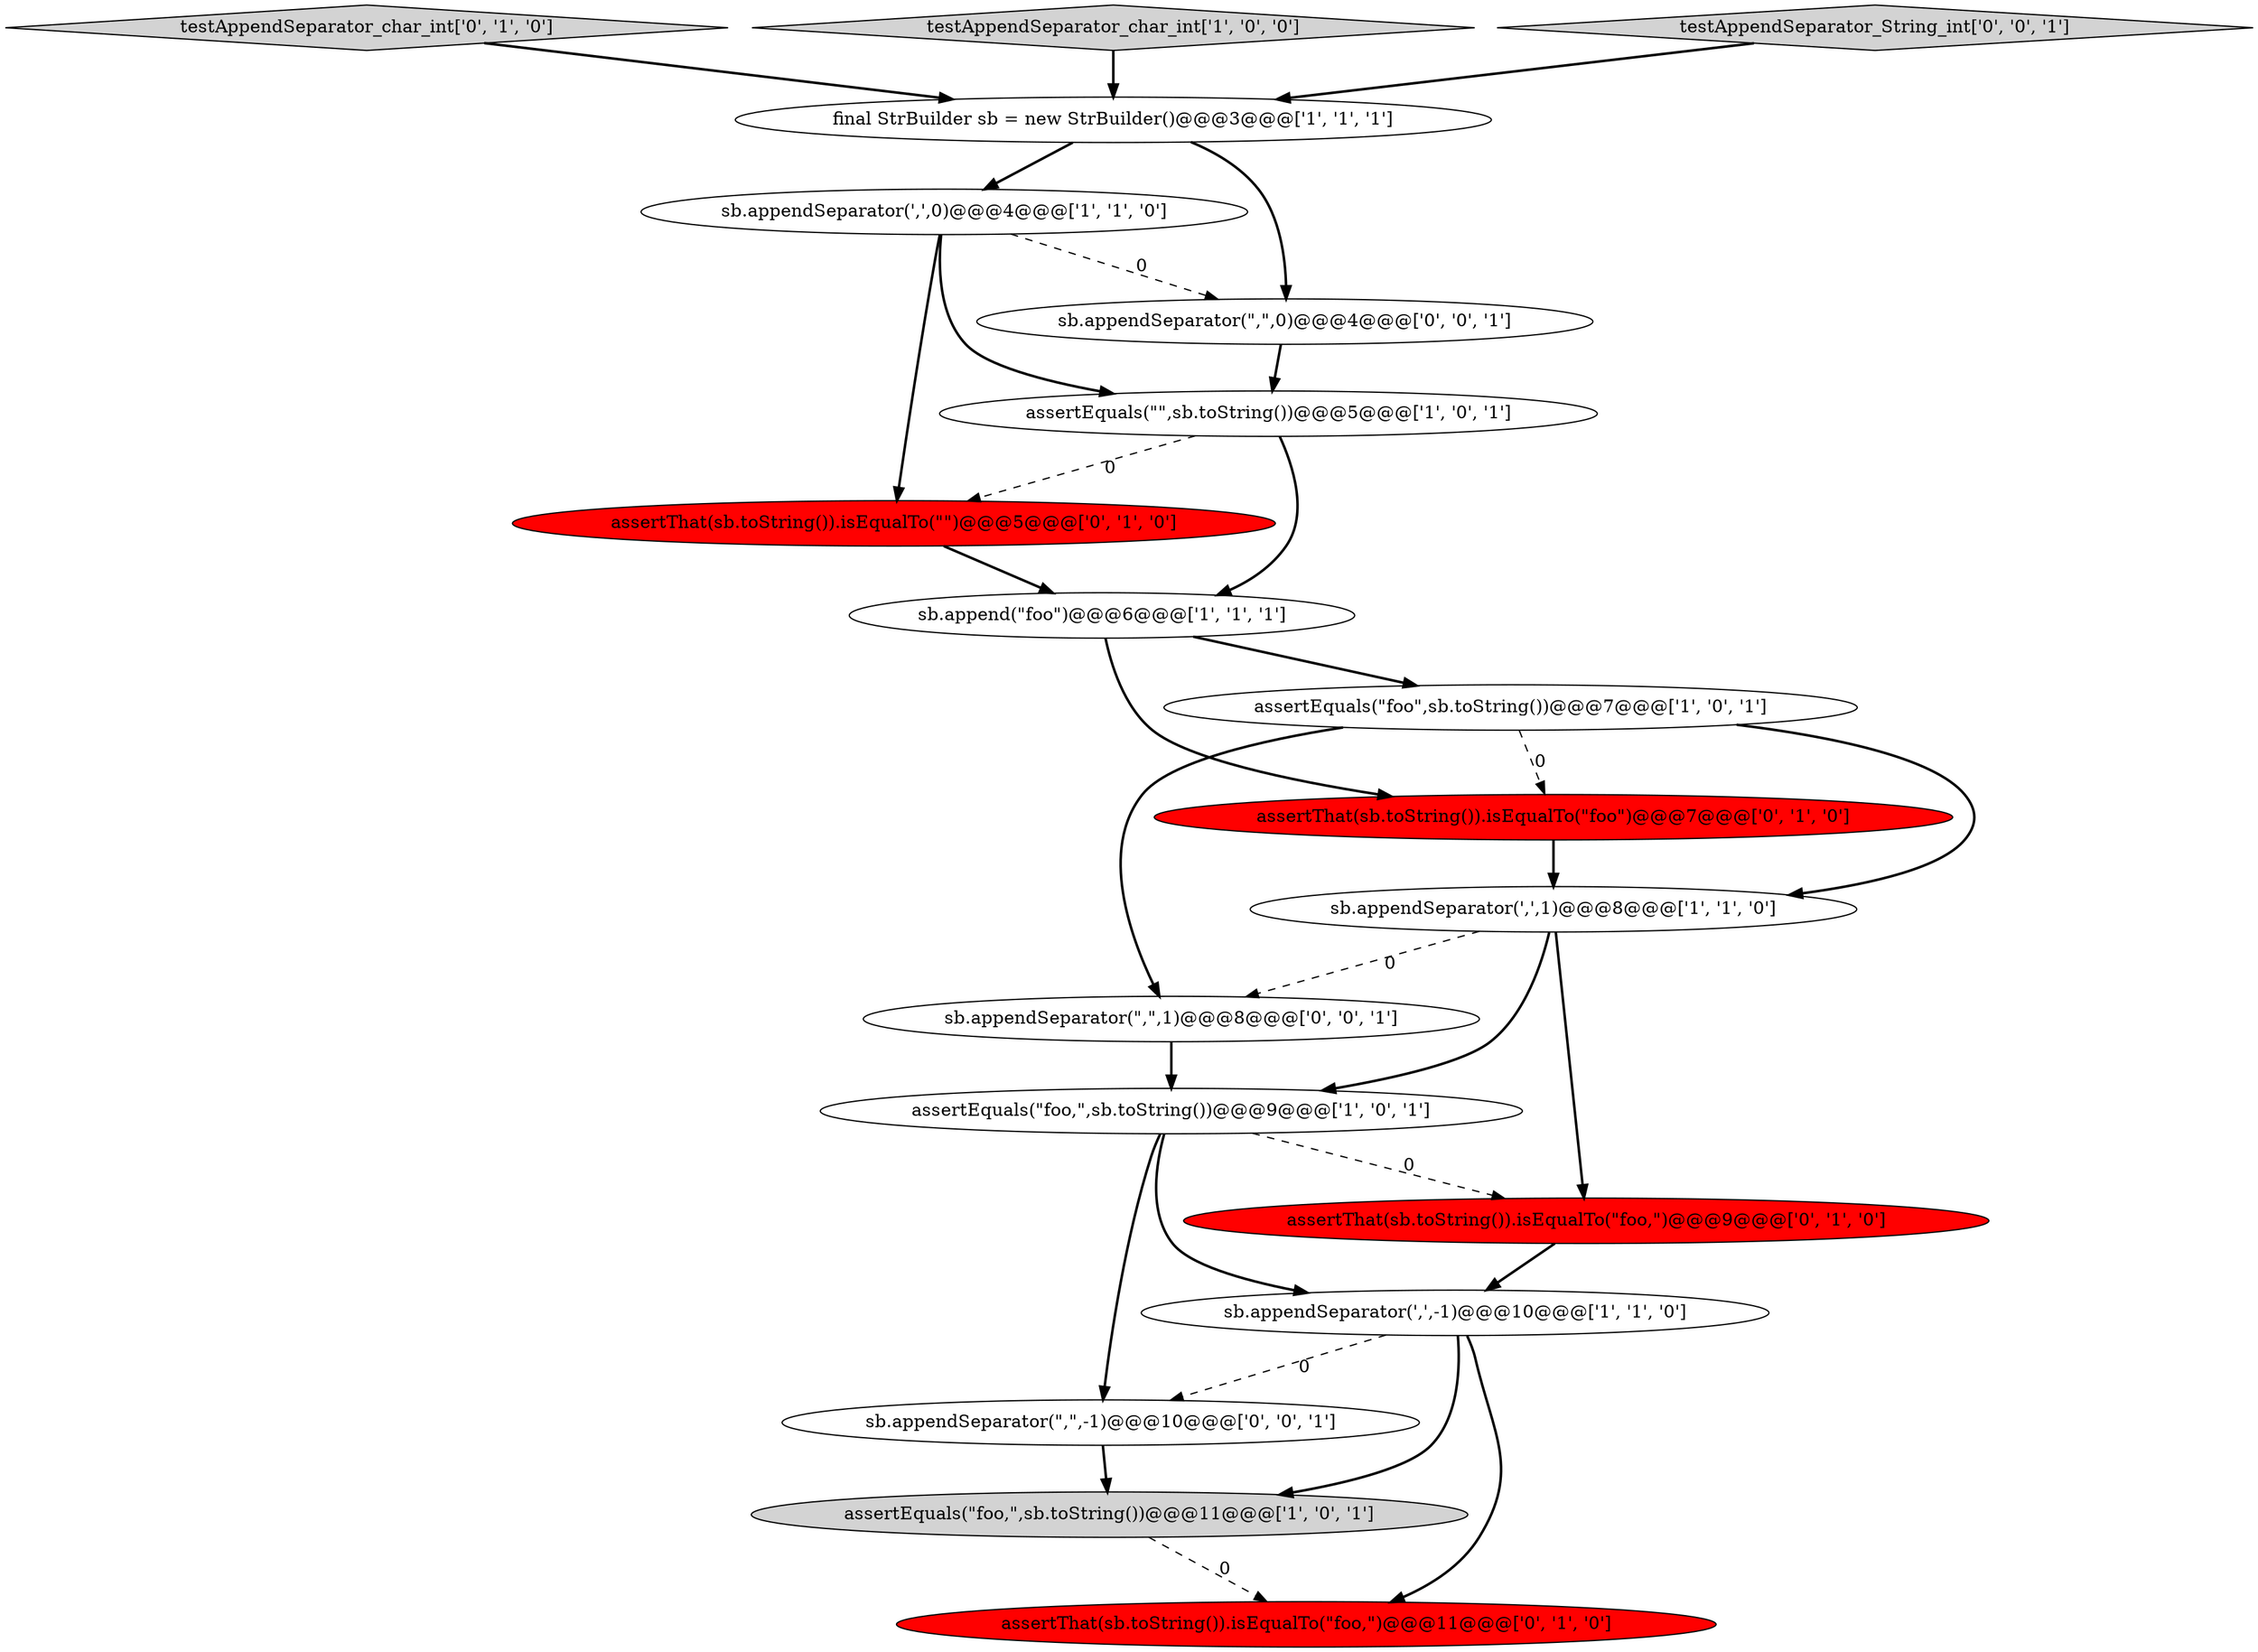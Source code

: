 digraph {
6 [style = filled, label = "assertEquals(\"foo,\",sb.toString())@@@11@@@['1', '0', '1']", fillcolor = lightgray, shape = ellipse image = "AAA0AAABBB1BBB"];
13 [style = filled, label = "assertThat(sb.toString()).isEqualTo(\"foo,\")@@@9@@@['0', '1', '0']", fillcolor = red, shape = ellipse image = "AAA1AAABBB2BBB"];
10 [style = filled, label = "assertThat(sb.toString()).isEqualTo(\"\")@@@5@@@['0', '1', '0']", fillcolor = red, shape = ellipse image = "AAA1AAABBB2BBB"];
14 [style = filled, label = "testAppendSeparator_char_int['0', '1', '0']", fillcolor = lightgray, shape = diamond image = "AAA0AAABBB2BBB"];
2 [style = filled, label = "testAppendSeparator_char_int['1', '0', '0']", fillcolor = lightgray, shape = diamond image = "AAA0AAABBB1BBB"];
7 [style = filled, label = "assertEquals(\"foo,\",sb.toString())@@@9@@@['1', '0', '1']", fillcolor = white, shape = ellipse image = "AAA0AAABBB1BBB"];
16 [style = filled, label = "sb.appendSeparator(\",\",-1)@@@10@@@['0', '0', '1']", fillcolor = white, shape = ellipse image = "AAA0AAABBB3BBB"];
15 [style = filled, label = "sb.appendSeparator(\",\",0)@@@4@@@['0', '0', '1']", fillcolor = white, shape = ellipse image = "AAA0AAABBB3BBB"];
8 [style = filled, label = "assertEquals(\"\",sb.toString())@@@5@@@['1', '0', '1']", fillcolor = white, shape = ellipse image = "AAA0AAABBB1BBB"];
11 [style = filled, label = "assertThat(sb.toString()).isEqualTo(\"foo,\")@@@11@@@['0', '1', '0']", fillcolor = red, shape = ellipse image = "AAA1AAABBB2BBB"];
5 [style = filled, label = "sb.appendSeparator(',',-1)@@@10@@@['1', '1', '0']", fillcolor = white, shape = ellipse image = "AAA0AAABBB1BBB"];
1 [style = filled, label = "assertEquals(\"foo\",sb.toString())@@@7@@@['1', '0', '1']", fillcolor = white, shape = ellipse image = "AAA0AAABBB1BBB"];
12 [style = filled, label = "assertThat(sb.toString()).isEqualTo(\"foo\")@@@7@@@['0', '1', '0']", fillcolor = red, shape = ellipse image = "AAA1AAABBB2BBB"];
0 [style = filled, label = "final StrBuilder sb = new StrBuilder()@@@3@@@['1', '1', '1']", fillcolor = white, shape = ellipse image = "AAA0AAABBB1BBB"];
4 [style = filled, label = "sb.appendSeparator(',',1)@@@8@@@['1', '1', '0']", fillcolor = white, shape = ellipse image = "AAA0AAABBB1BBB"];
9 [style = filled, label = "sb.appendSeparator(',',0)@@@4@@@['1', '1', '0']", fillcolor = white, shape = ellipse image = "AAA0AAABBB1BBB"];
18 [style = filled, label = "testAppendSeparator_String_int['0', '0', '1']", fillcolor = lightgray, shape = diamond image = "AAA0AAABBB3BBB"];
17 [style = filled, label = "sb.appendSeparator(\",\",1)@@@8@@@['0', '0', '1']", fillcolor = white, shape = ellipse image = "AAA0AAABBB3BBB"];
3 [style = filled, label = "sb.append(\"foo\")@@@6@@@['1', '1', '1']", fillcolor = white, shape = ellipse image = "AAA0AAABBB1BBB"];
1->4 [style = bold, label=""];
0->9 [style = bold, label=""];
8->10 [style = dashed, label="0"];
3->1 [style = bold, label=""];
4->17 [style = dashed, label="0"];
16->6 [style = bold, label=""];
4->13 [style = bold, label=""];
8->3 [style = bold, label=""];
6->11 [style = dashed, label="0"];
10->3 [style = bold, label=""];
9->10 [style = bold, label=""];
3->12 [style = bold, label=""];
9->8 [style = bold, label=""];
0->15 [style = bold, label=""];
4->7 [style = bold, label=""];
1->17 [style = bold, label=""];
17->7 [style = bold, label=""];
5->16 [style = dashed, label="0"];
1->12 [style = dashed, label="0"];
7->5 [style = bold, label=""];
2->0 [style = bold, label=""];
5->6 [style = bold, label=""];
14->0 [style = bold, label=""];
12->4 [style = bold, label=""];
7->16 [style = bold, label=""];
7->13 [style = dashed, label="0"];
13->5 [style = bold, label=""];
5->11 [style = bold, label=""];
15->8 [style = bold, label=""];
18->0 [style = bold, label=""];
9->15 [style = dashed, label="0"];
}
